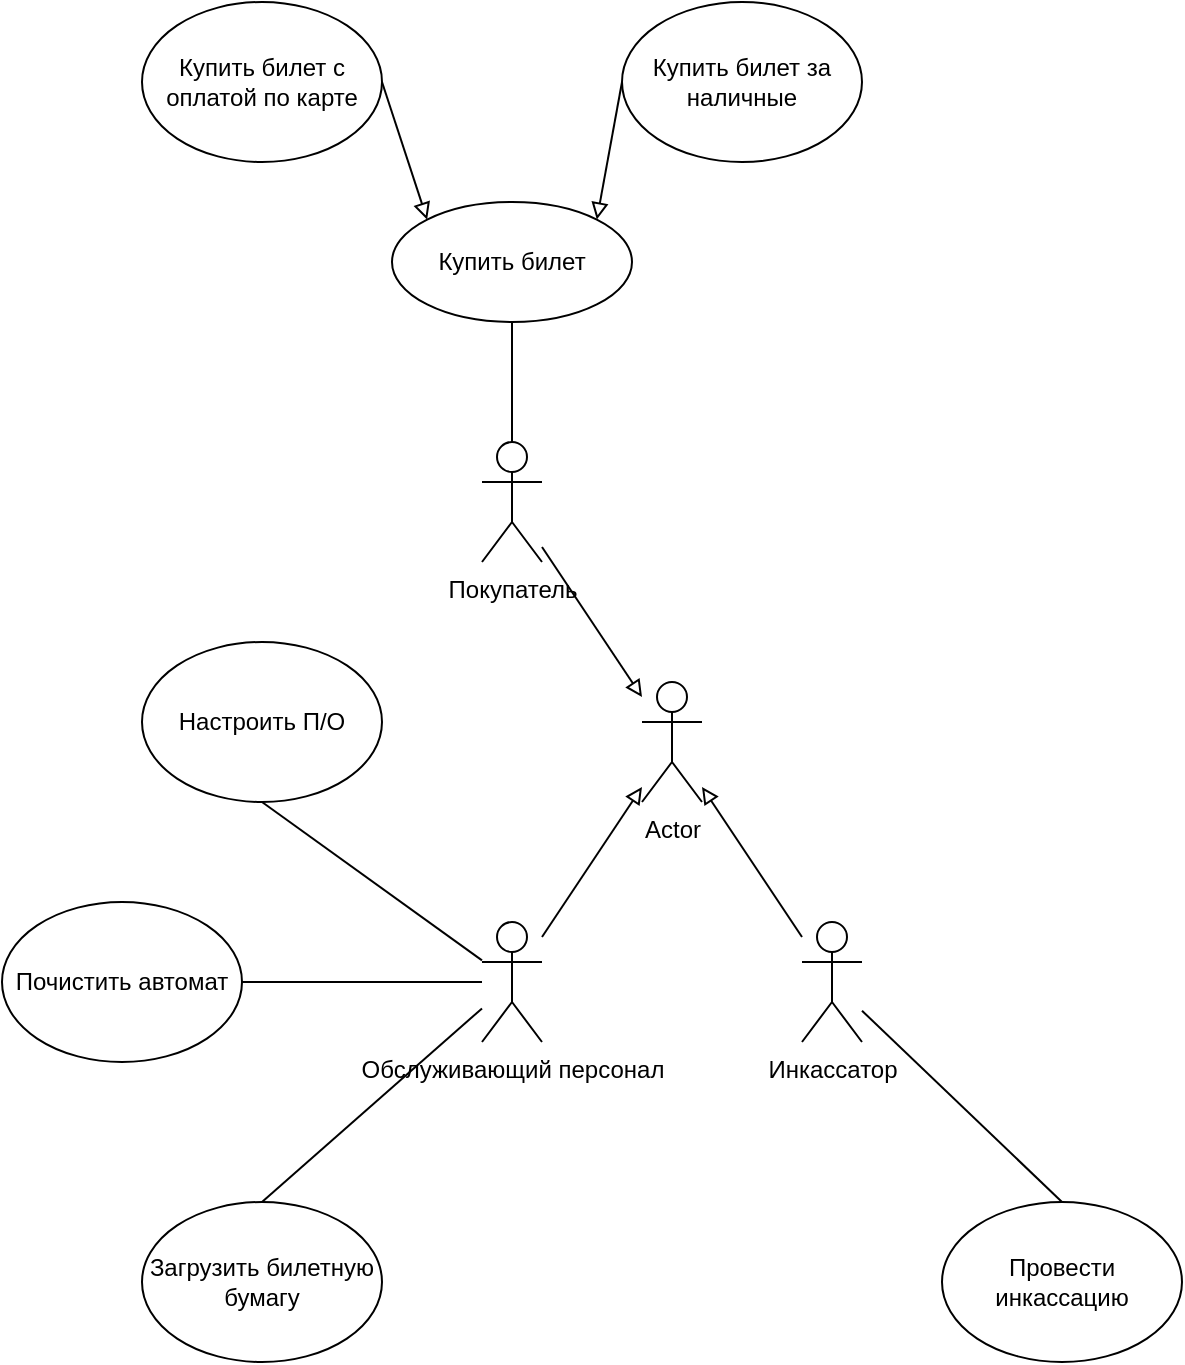 <mxfile version="16.2.7" type="device"><diagram id="R2lEEEUBdFMjLlhIrx00" name="Page-1"><mxGraphModel dx="1422" dy="762" grid="1" gridSize="10" guides="1" tooltips="1" connect="1" arrows="1" fold="1" page="1" pageScale="1" pageWidth="850" pageHeight="1100" math="0" shadow="0" extFonts="Permanent Marker^https://fonts.googleapis.com/css?family=Permanent+Marker"><root><mxCell id="0"/><mxCell id="1" parent="0"/><mxCell id="CtyMqvPF4hhTfUxeU_WB-6" value="Инкассатор" style="shape=umlActor;verticalLabelPosition=bottom;verticalAlign=top;html=1;outlineConnect=0;labelBackgroundColor=none;labelBorderColor=none;" vertex="1" parent="1"><mxGeometry x="490" y="580" width="30" height="60" as="geometry"/></mxCell><mxCell id="CtyMqvPF4hhTfUxeU_WB-7" value="Обслуживающий персонал&lt;br&gt;" style="shape=umlActor;verticalLabelPosition=bottom;verticalAlign=top;html=1;outlineConnect=0;labelBackgroundColor=none;labelBorderColor=none;" vertex="1" parent="1"><mxGeometry x="330" y="580" width="30" height="60" as="geometry"/></mxCell><mxCell id="CtyMqvPF4hhTfUxeU_WB-15" value="Покупатель" style="shape=umlActor;verticalLabelPosition=bottom;verticalAlign=top;html=1;outlineConnect=0;labelBackgroundColor=none;labelBorderColor=none;" vertex="1" parent="1"><mxGeometry x="330" y="340" width="30" height="60" as="geometry"/></mxCell><mxCell id="CtyMqvPF4hhTfUxeU_WB-18" value="Actor" style="shape=umlActor;verticalLabelPosition=bottom;verticalAlign=top;html=1;outlineConnect=0;labelBackgroundColor=none;labelBorderColor=none;" vertex="1" parent="1"><mxGeometry x="410" y="460" width="30" height="60" as="geometry"/></mxCell><mxCell id="CtyMqvPF4hhTfUxeU_WB-21" value="Купить билет за наличные" style="ellipse;whiteSpace=wrap;html=1;labelBackgroundColor=none;labelBorderColor=none;horizontal=1;" vertex="1" parent="1"><mxGeometry x="400" y="120" width="120" height="80" as="geometry"/></mxCell><mxCell id="CtyMqvPF4hhTfUxeU_WB-22" value="Купить билет с оплатой по карте" style="ellipse;whiteSpace=wrap;html=1;labelBackgroundColor=none;labelBorderColor=none;" vertex="1" parent="1"><mxGeometry x="160" y="120" width="120" height="80" as="geometry"/></mxCell><mxCell id="CtyMqvPF4hhTfUxeU_WB-23" value="Купить билет" style="ellipse;whiteSpace=wrap;html=1;labelBackgroundColor=none;labelBorderColor=none;" vertex="1" parent="1"><mxGeometry x="285" y="220" width="120" height="60" as="geometry"/></mxCell><mxCell id="CtyMqvPF4hhTfUxeU_WB-26" value="" style="endArrow=block;html=1;rounded=0;exitX=1;exitY=0.5;exitDx=0;exitDy=0;endFill=0;entryX=0;entryY=0;entryDx=0;entryDy=0;" edge="1" parent="1" source="CtyMqvPF4hhTfUxeU_WB-22" target="CtyMqvPF4hhTfUxeU_WB-23"><mxGeometry width="50" height="50" relative="1" as="geometry"><mxPoint x="410" y="410" as="sourcePoint"/><mxPoint x="303" y="229" as="targetPoint"/></mxGeometry></mxCell><mxCell id="CtyMqvPF4hhTfUxeU_WB-27" value="" style="endArrow=none;html=1;rounded=0;exitX=0.5;exitY=1;exitDx=0;exitDy=0;" edge="1" parent="1" source="CtyMqvPF4hhTfUxeU_WB-23" target="CtyMqvPF4hhTfUxeU_WB-15"><mxGeometry width="50" height="50" relative="1" as="geometry"><mxPoint x="400" y="500" as="sourcePoint"/><mxPoint x="450" y="450" as="targetPoint"/></mxGeometry></mxCell><mxCell id="CtyMqvPF4hhTfUxeU_WB-28" value="" style="endArrow=block;html=1;rounded=0;exitX=0;exitY=0.5;exitDx=0;exitDy=0;endFill=0;entryX=1;entryY=0;entryDx=0;entryDy=0;" edge="1" parent="1" source="CtyMqvPF4hhTfUxeU_WB-21" target="CtyMqvPF4hhTfUxeU_WB-23"><mxGeometry width="50" height="50" relative="1" as="geometry"><mxPoint x="290" y="170" as="sourcePoint"/><mxPoint x="312.574" y="238.787" as="targetPoint"/></mxGeometry></mxCell><mxCell id="CtyMqvPF4hhTfUxeU_WB-29" value="" style="endArrow=block;html=1;rounded=0;endFill=0;" edge="1" parent="1" source="CtyMqvPF4hhTfUxeU_WB-15" target="CtyMqvPF4hhTfUxeU_WB-18"><mxGeometry width="50" height="50" relative="1" as="geometry"><mxPoint x="300" y="180" as="sourcePoint"/><mxPoint x="322.574" y="248.787" as="targetPoint"/></mxGeometry></mxCell><mxCell id="CtyMqvPF4hhTfUxeU_WB-32" value="" style="endArrow=block;html=1;rounded=0;endFill=0;" edge="1" parent="1" source="CtyMqvPF4hhTfUxeU_WB-7" target="CtyMqvPF4hhTfUxeU_WB-18"><mxGeometry width="50" height="50" relative="1" as="geometry"><mxPoint x="370" y="402.5" as="sourcePoint"/><mxPoint x="410" y="500" as="targetPoint"/></mxGeometry></mxCell><mxCell id="CtyMqvPF4hhTfUxeU_WB-33" value="" style="endArrow=block;html=1;rounded=0;endFill=0;" edge="1" parent="1" source="CtyMqvPF4hhTfUxeU_WB-6" target="CtyMqvPF4hhTfUxeU_WB-18"><mxGeometry width="50" height="50" relative="1" as="geometry"><mxPoint x="370" y="597.5" as="sourcePoint"/><mxPoint x="420" y="522.5" as="targetPoint"/></mxGeometry></mxCell><mxCell id="CtyMqvPF4hhTfUxeU_WB-34" value="Загрузить билетную бумагу" style="ellipse;whiteSpace=wrap;html=1;labelBackgroundColor=none;labelBorderColor=none;" vertex="1" parent="1"><mxGeometry x="160" y="720" width="120" height="80" as="geometry"/></mxCell><mxCell id="CtyMqvPF4hhTfUxeU_WB-35" value="" style="endArrow=none;html=1;rounded=0;entryX=0.5;entryY=0;entryDx=0;entryDy=0;" edge="1" parent="1" source="CtyMqvPF4hhTfUxeU_WB-7" target="CtyMqvPF4hhTfUxeU_WB-34"><mxGeometry width="50" height="50" relative="1" as="geometry"><mxPoint x="355" y="290" as="sourcePoint"/><mxPoint x="355" y="350" as="targetPoint"/></mxGeometry></mxCell><mxCell id="CtyMqvPF4hhTfUxeU_WB-36" value="Почистить автомат" style="ellipse;whiteSpace=wrap;html=1;labelBackgroundColor=none;labelBorderColor=none;" vertex="1" parent="1"><mxGeometry x="90" y="570" width="120" height="80" as="geometry"/></mxCell><mxCell id="CtyMqvPF4hhTfUxeU_WB-37" value="" style="endArrow=none;html=1;rounded=0;" edge="1" parent="1" source="CtyMqvPF4hhTfUxeU_WB-7" target="CtyMqvPF4hhTfUxeU_WB-36"><mxGeometry width="50" height="50" relative="1" as="geometry"><mxPoint x="340" y="633.2" as="sourcePoint"/><mxPoint x="281" y="608" as="targetPoint"/></mxGeometry></mxCell><mxCell id="CtyMqvPF4hhTfUxeU_WB-38" value="Провести инкассацию" style="ellipse;whiteSpace=wrap;html=1;labelBackgroundColor=none;labelBorderColor=none;" vertex="1" parent="1"><mxGeometry x="560" y="720" width="120" height="80" as="geometry"/></mxCell><mxCell id="CtyMqvPF4hhTfUxeU_WB-39" value="" style="endArrow=none;html=1;rounded=0;entryX=0.5;entryY=0;entryDx=0;entryDy=0;" edge="1" parent="1" source="CtyMqvPF4hhTfUxeU_WB-6" target="CtyMqvPF4hhTfUxeU_WB-38"><mxGeometry width="50" height="50" relative="1" as="geometry"><mxPoint x="340" y="633.2" as="sourcePoint"/><mxPoint x="230" y="730" as="targetPoint"/></mxGeometry></mxCell><mxCell id="CtyMqvPF4hhTfUxeU_WB-40" value="Настроить П/О" style="ellipse;whiteSpace=wrap;html=1;labelBackgroundColor=none;labelBorderColor=none;" vertex="1" parent="1"><mxGeometry x="160" y="440" width="120" height="80" as="geometry"/></mxCell><mxCell id="CtyMqvPF4hhTfUxeU_WB-41" value="" style="endArrow=none;html=1;rounded=0;entryX=0.5;entryY=1;entryDx=0;entryDy=0;" edge="1" parent="1" source="CtyMqvPF4hhTfUxeU_WB-7" target="CtyMqvPF4hhTfUxeU_WB-40"><mxGeometry width="50" height="50" relative="1" as="geometry"><mxPoint x="340" y="624.667" as="sourcePoint"/><mxPoint x="184.371" y="673.085" as="targetPoint"/></mxGeometry></mxCell></root></mxGraphModel></diagram></mxfile>